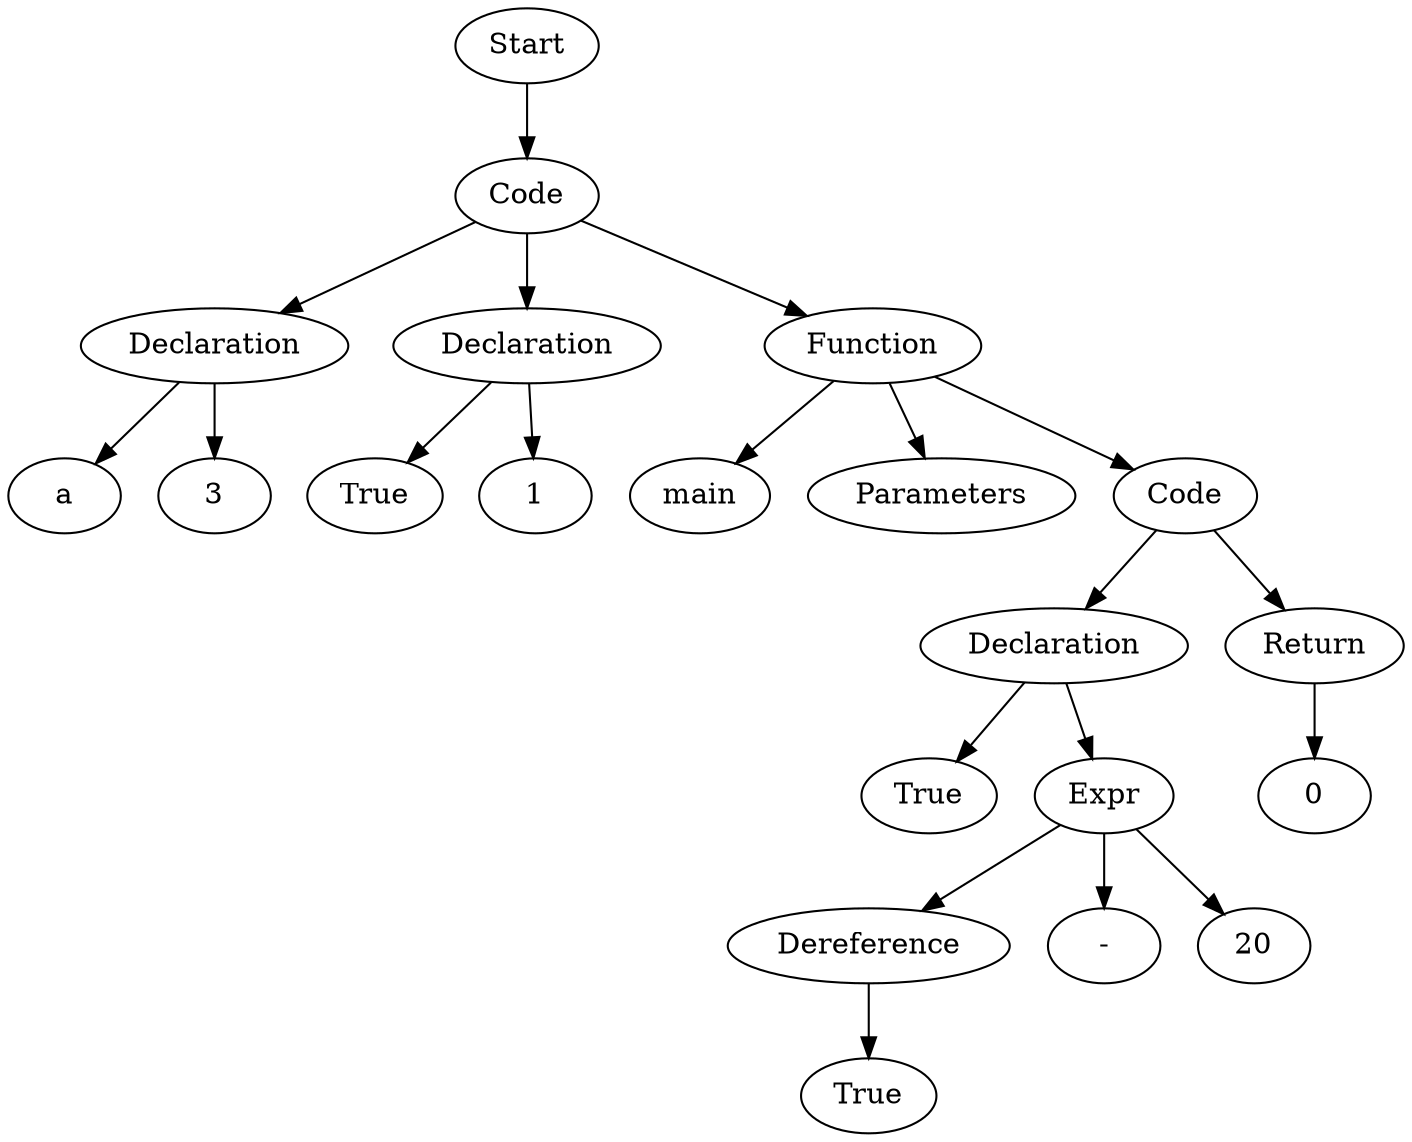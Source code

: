 digraph AST {
  "135595906302208" [label="Start"];
  "135595906302208" -> "135595906302400";
  "135595906302400" [label="Code"];
  "135595906302400" -> "135595906302592";
  "135595906302400" -> "135595906303024";
  "135595906302400" -> "135595906303456";
  "135595906302592" [label="Declaration"];
  "135595906302592" -> "135595906302784";
  "135595906302592" -> "135595906302928";
  "135595906302784" [label="a"];
  "135595906302928" [label="3"];
  "135595906303024" [label="Declaration"];
  "135595906303024" -> "135595906303216";
  "135595906303024" -> "135595906303360";
  "135595906303216" [label="True"];
  "135595906303360" [label="1"];
  "135595906303456" [label="Function"];
  "135595906303456" -> "135595906303648";
  "135595906303456" -> "135595906303792";
  "135595906303456" -> "135595906303936";
  "135595906303648" [label="main"];
  "135595906303792" [label="Parameters"];
  "135595906303936" [label="Code"];
  "135595906303936" -> "135595906304128";
  "135595906303936" -> "135595906305136";
  "135595906304128" [label="Declaration"];
  "135595906304128" -> "135595906304320";
  "135595906304128" -> "135595906304464";
  "135595906304320" [label="True"];
  "135595906304464" [label="Expr"];
  "135595906304464" -> "135595906304656";
  "135595906304464" -> "135595906304944";
  "135595906304464" -> "135595906305088";
  "135595906304656" [label="Dereference"];
  "135595906304656" -> "135595906304848";
  "135595906304848" [label="True"];
  "135595906304944" [label="-"];
  "135595906305088" [label="20"];
  "135595906305136" [label="Return"];
  "135595906305136" -> "135595906305328";
  "135595906305328" [label="0"];
}
